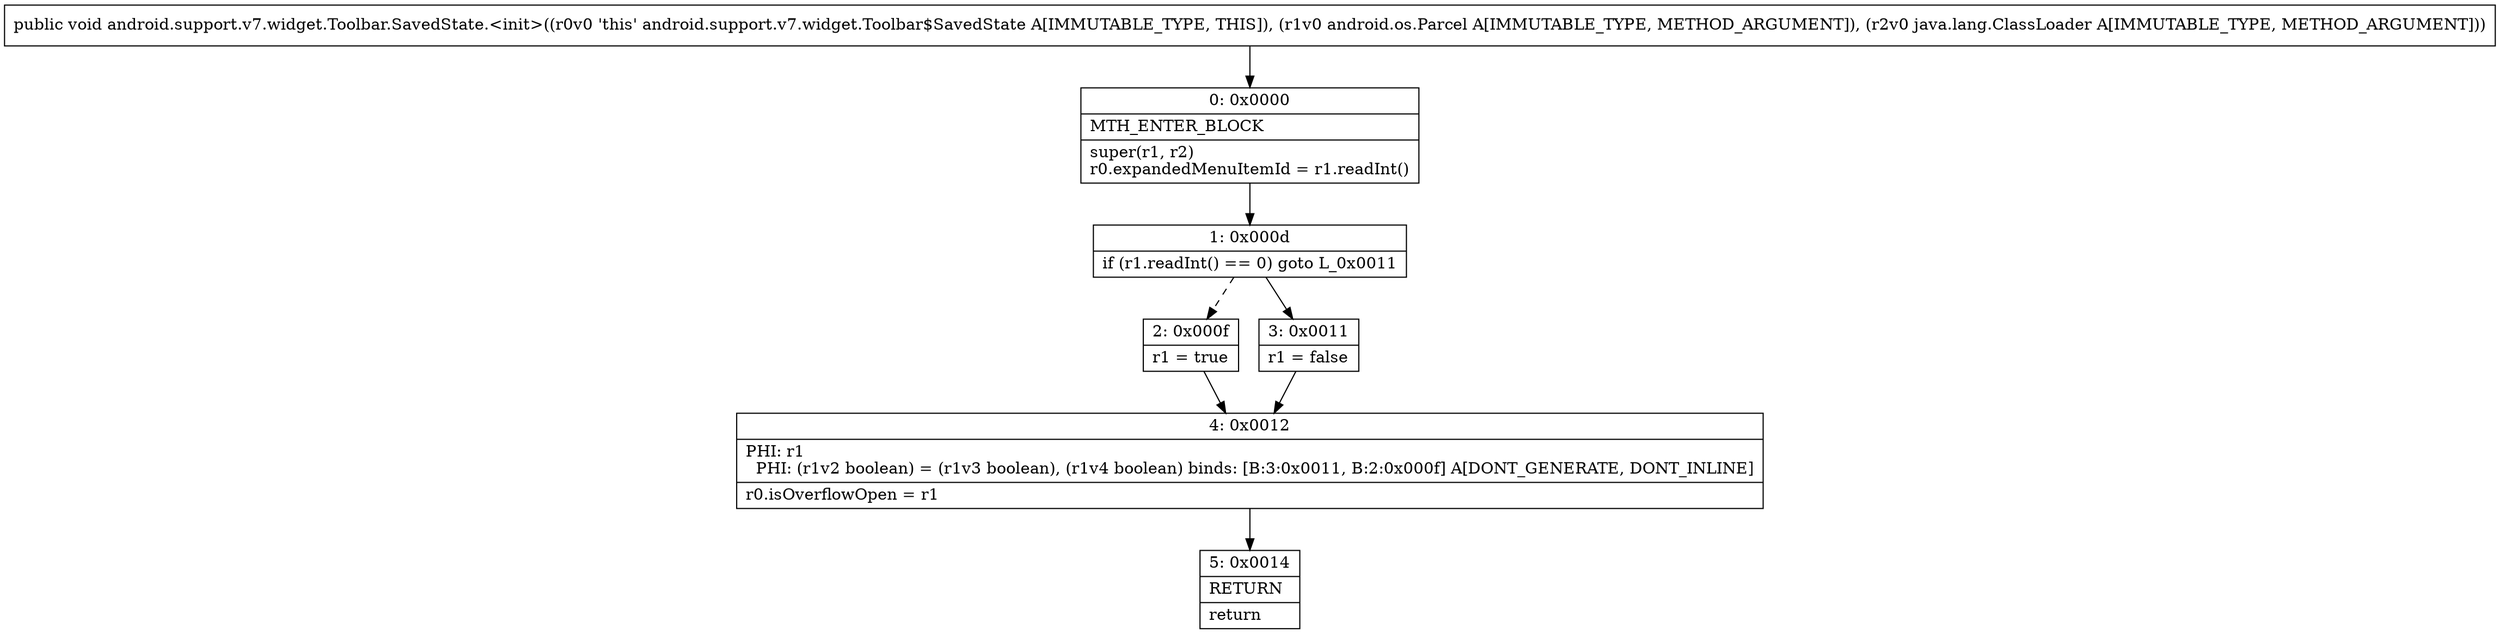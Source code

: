 digraph "CFG forandroid.support.v7.widget.Toolbar.SavedState.\<init\>(Landroid\/os\/Parcel;Ljava\/lang\/ClassLoader;)V" {
Node_0 [shape=record,label="{0\:\ 0x0000|MTH_ENTER_BLOCK\l|super(r1, r2)\lr0.expandedMenuItemId = r1.readInt()\l}"];
Node_1 [shape=record,label="{1\:\ 0x000d|if (r1.readInt() == 0) goto L_0x0011\l}"];
Node_2 [shape=record,label="{2\:\ 0x000f|r1 = true\l}"];
Node_3 [shape=record,label="{3\:\ 0x0011|r1 = false\l}"];
Node_4 [shape=record,label="{4\:\ 0x0012|PHI: r1 \l  PHI: (r1v2 boolean) = (r1v3 boolean), (r1v4 boolean) binds: [B:3:0x0011, B:2:0x000f] A[DONT_GENERATE, DONT_INLINE]\l|r0.isOverflowOpen = r1\l}"];
Node_5 [shape=record,label="{5\:\ 0x0014|RETURN\l|return\l}"];
MethodNode[shape=record,label="{public void android.support.v7.widget.Toolbar.SavedState.\<init\>((r0v0 'this' android.support.v7.widget.Toolbar$SavedState A[IMMUTABLE_TYPE, THIS]), (r1v0 android.os.Parcel A[IMMUTABLE_TYPE, METHOD_ARGUMENT]), (r2v0 java.lang.ClassLoader A[IMMUTABLE_TYPE, METHOD_ARGUMENT])) }"];
MethodNode -> Node_0;
Node_0 -> Node_1;
Node_1 -> Node_2[style=dashed];
Node_1 -> Node_3;
Node_2 -> Node_4;
Node_3 -> Node_4;
Node_4 -> Node_5;
}

